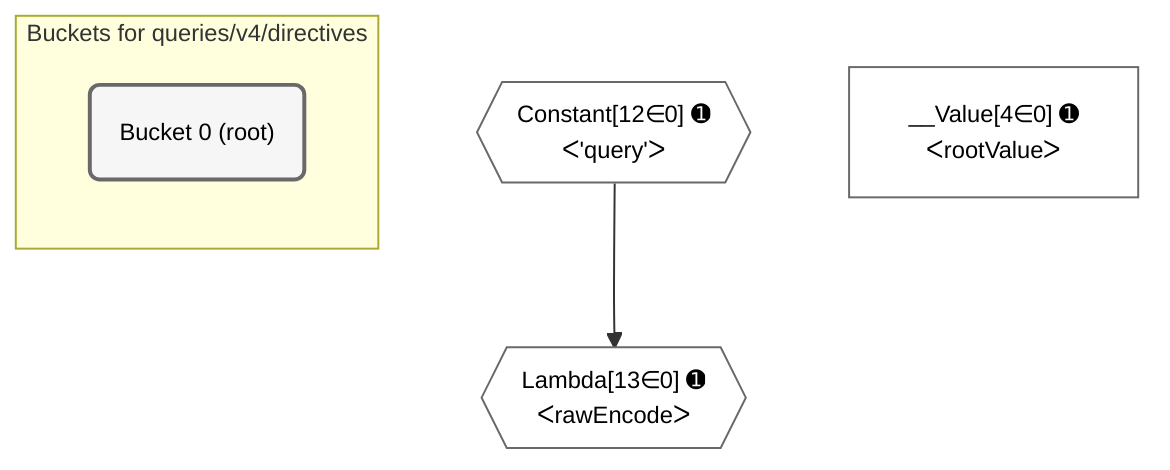 %%{init: {'themeVariables': { 'fontSize': '12px'}}}%%
graph TD
    classDef path fill:#eee,stroke:#000,color:#000
    classDef plan fill:#fff,stroke-width:1px,color:#000
    classDef itemplan fill:#fff,stroke-width:2px,color:#000
    classDef unbatchedplan fill:#dff,stroke-width:1px,color:#000
    classDef sideeffectplan fill:#fcc,stroke-width:2px,color:#000
    classDef bucket fill:#f6f6f6,color:#000,stroke-width:2px,text-align:left

    subgraph "Buckets for queries/v4/directives"
    Bucket0("Bucket 0 (root)"):::bucket
    end

    %% plan dependencies
    Lambda13{{"Lambda[13∈0] ➊<br />ᐸrawEncodeᐳ"}}:::plan
    Constant12{{"Constant[12∈0] ➊<br />ᐸ'query'ᐳ"}}:::plan
    Constant12 --> Lambda13
    __Value4["__Value[4∈0] ➊<br />ᐸrootValueᐳ"]:::plan

    %% define steps
    classDef bucket0 stroke:#696969
    class Bucket0,__Value4,Constant12,Lambda13 bucket0